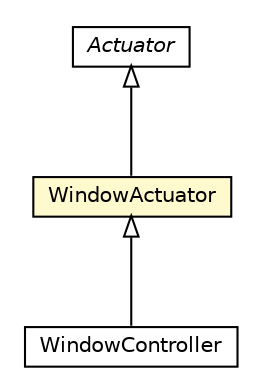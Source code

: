 #!/usr/local/bin/dot
#
# Class diagram 
# Generated by UMLGraph version R5_6-24-gf6e263 (http://www.umlgraph.org/)
#

digraph G {
	edge [fontname="Helvetica",fontsize=10,labelfontname="Helvetica",labelfontsize=10];
	node [fontname="Helvetica",fontsize=10,shape=plaintext];
	nodesep=0.25;
	ranksep=0.5;
	// org.universAAL.ontology.device.Actuator
	c8404481 [label=<<table title="org.universAAL.ontology.device.Actuator" border="0" cellborder="1" cellspacing="0" cellpadding="2" port="p" href="./Actuator.html">
		<tr><td><table border="0" cellspacing="0" cellpadding="1">
<tr><td align="center" balign="center"><font face="Helvetica-Oblique"> Actuator </font></td></tr>
		</table></td></tr>
		</table>>, URL="./Actuator.html", fontname="Helvetica", fontcolor="black", fontsize=10.0];
	// org.universAAL.ontology.device.WindowActuator
	c8404484 [label=<<table title="org.universAAL.ontology.device.WindowActuator" border="0" cellborder="1" cellspacing="0" cellpadding="2" port="p" bgcolor="lemonChiffon" href="./WindowActuator.html">
		<tr><td><table border="0" cellspacing="0" cellpadding="1">
<tr><td align="center" balign="center"> WindowActuator </td></tr>
		</table></td></tr>
		</table>>, URL="./WindowActuator.html", fontname="Helvetica", fontcolor="black", fontsize=10.0];
	// org.universAAL.ontology.device.WindowController
	c8404512 [label=<<table title="org.universAAL.ontology.device.WindowController" border="0" cellborder="1" cellspacing="0" cellpadding="2" port="p" href="./WindowController.html">
		<tr><td><table border="0" cellspacing="0" cellpadding="1">
<tr><td align="center" balign="center"> WindowController </td></tr>
		</table></td></tr>
		</table>>, URL="./WindowController.html", fontname="Helvetica", fontcolor="black", fontsize=10.0];
	//org.universAAL.ontology.device.WindowActuator extends org.universAAL.ontology.device.Actuator
	c8404481:p -> c8404484:p [dir=back,arrowtail=empty];
	//org.universAAL.ontology.device.WindowController extends org.universAAL.ontology.device.WindowActuator
	c8404484:p -> c8404512:p [dir=back,arrowtail=empty];
}

